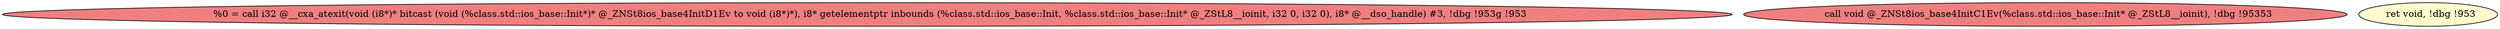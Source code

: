 
digraph G {


node0 [fillcolor=lightcoral,label="  %0 = call i32 @__cxa_atexit(void (i8*)* bitcast (void (%class.std::ios_base::Init*)* @_ZNSt8ios_base4InitD1Ev to void (i8*)*), i8* getelementptr inbounds (%class.std::ios_base::Init, %class.std::ios_base::Init* @_ZStL8__ioinit, i32 0, i32 0), i8* @__dso_handle) #3, !dbg !953g !953",shape=ellipse,style=filled ]
node2 [fillcolor=lightcoral,label="  call void @_ZNSt8ios_base4InitC1Ev(%class.std::ios_base::Init* @_ZStL8__ioinit), !dbg !95353",shape=ellipse,style=filled ]
node1 [fillcolor=lemonchiffon,label="  ret void, !dbg !953",shape=ellipse,style=filled ]



}
